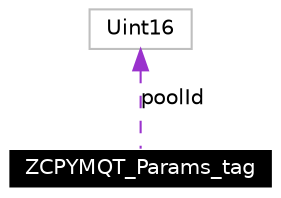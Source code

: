 digraph G
{
  edge [fontname="Helvetica",fontsize=10,labelfontname="Helvetica",labelfontsize=10];
  node [fontname="Helvetica",fontsize=10,shape=record];
  Node1 [label="ZCPYMQT_Params_tag",height=0.2,width=0.4,color="white", fillcolor="black", style="filled" fontcolor="white"];
  Node2 -> Node1 [dir=back,color="darkorchid3",fontsize=10,style="dashed",label="poolId",fontname="Helvetica"];
  Node2 [label="Uint16",height=0.2,width=0.4,color="grey75", fillcolor="white", style="filled"];
}
